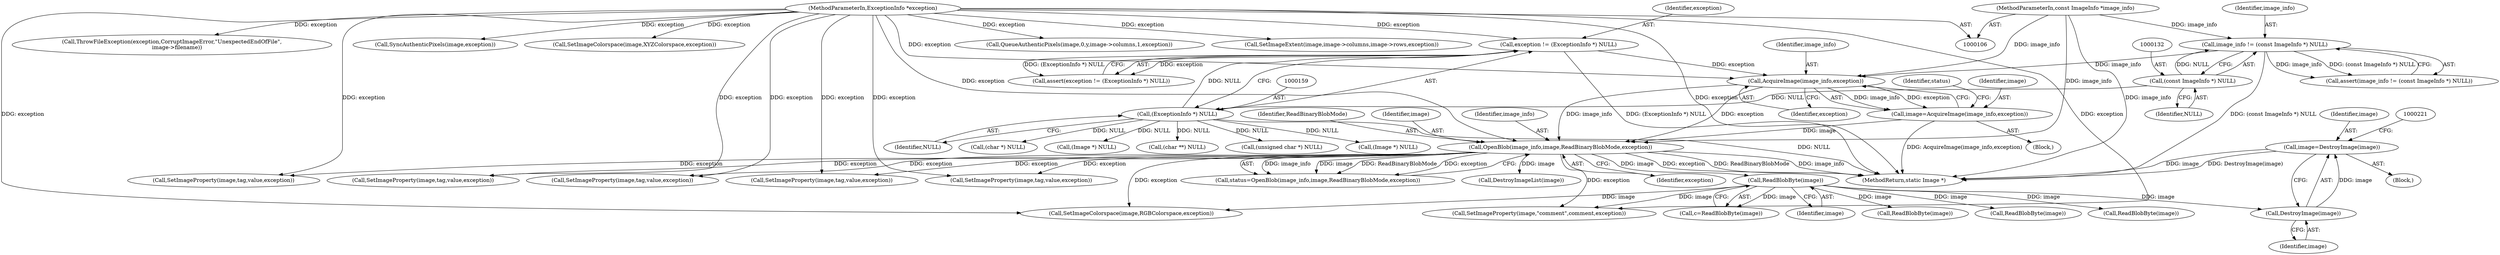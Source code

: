digraph "0_ImageMagick_97aa7d7cfd2027f6ba7ce42caf8b798541b9cdc6@pointer" {
"1000215" [label="(Call,image=DestroyImage(image))"];
"1000217" [label="(Call,DestroyImage(image))"];
"1000208" [label="(Call,ReadBlobByte(image))"];
"1000174" [label="(Call,OpenBlob(image_info,image,ReadBinaryBlobMode,exception))"];
"1000169" [label="(Call,AcquireImage(image_info,exception))"];
"1000129" [label="(Call,image_info != (const ImageInfo *) NULL)"];
"1000107" [label="(MethodParameterIn,const ImageInfo *image_info)"];
"1000131" [label="(Call,(const ImageInfo *) NULL)"];
"1000156" [label="(Call,exception != (ExceptionInfo *) NULL)"];
"1000108" [label="(MethodParameterIn,ExceptionInfo *exception)"];
"1000158" [label="(Call,(ExceptionInfo *) NULL)"];
"1000167" [label="(Call,image=AcquireImage(image_info,exception))"];
"1000209" [label="(Identifier,image)"];
"1000133" [label="(Identifier,NULL)"];
"1000520" [label="(Call,SetImageProperty(image,tag,value,exception))"];
"1000255" [label="(Call,(char *) NULL)"];
"1000173" [label="(Identifier,status)"];
"1000177" [label="(Identifier,ReadBinaryBlobMode)"];
"1000156" [label="(Call,exception != (ExceptionInfo *) NULL)"];
"1000128" [label="(Call,assert(image_info != (const ImageInfo *) NULL))"];
"1001433" [label="(MethodReturn,static Image *)"];
"1001387" [label="(Call,SyncAuthenticPixels(image,exception))"];
"1000220" [label="(Call,(Image *) NULL)"];
"1000168" [label="(Identifier,image)"];
"1000218" [label="(Identifier,image)"];
"1000542" [label="(Call,(char **) NULL)"];
"1000186" [label="(Call,DestroyImageList(image))"];
"1000860" [label="(Call,SetImageColorspace(image,XYZColorspace,exception))"];
"1000768" [label="(Call,SetImageProperty(image,tag,value,exception))"];
"1000711" [label="(Call,SetImageProperty(image,tag,value,exception))"];
"1000155" [label="(Call,assert(exception != (ExceptionInfo *) NULL))"];
"1000848" [label="(Call,SetImageColorspace(image,RGBColorspace,exception))"];
"1000785" [label="(Call,SetImageProperty(image,tag,value,exception))"];
"1000174" [label="(Call,OpenBlob(image_info,image,ReadBinaryBlobMode,exception))"];
"1000272" [label="(Call,ReadBlobByte(image))"];
"1000217" [label="(Call,DestroyImage(image))"];
"1000171" [label="(Identifier,exception)"];
"1000214" [label="(Block,)"];
"1000129" [label="(Call,image_info != (const ImageInfo *) NULL)"];
"1000108" [label="(MethodParameterIn,ExceptionInfo *exception)"];
"1000157" [label="(Identifier,exception)"];
"1000397" [label="(Call,ReadBlobByte(image))"];
"1000178" [label="(Identifier,exception)"];
"1000130" [label="(Identifier,image_info)"];
"1000930" [label="(Call,(unsigned char *) NULL)"];
"1000189" [label="(Call,(Image *) NULL)"];
"1000176" [label="(Identifier,image)"];
"1000555" [label="(Call,SetImageProperty(image,tag,value,exception))"];
"1000370" [label="(Call,ReadBlobByte(image))"];
"1000107" [label="(MethodParameterIn,const ImageInfo *image_info)"];
"1000170" [label="(Identifier,image_info)"];
"1001200" [label="(Call,QueueAuthenticPixels(image,0,y,image->columns,1,exception))"];
"1000898" [label="(Call,SetImageExtent(image,image->columns,image->rows,exception))"];
"1000215" [label="(Call,image=DestroyImage(image))"];
"1000175" [label="(Identifier,image_info)"];
"1000206" [label="(Call,c=ReadBlobByte(image))"];
"1000158" [label="(Call,(ExceptionInfo *) NULL)"];
"1000349" [label="(Call,SetImageProperty(image,\"comment\",comment,exception))"];
"1000109" [label="(Block,)"];
"1000208" [label="(Call,ReadBlobByte(image))"];
"1000216" [label="(Identifier,image)"];
"1000172" [label="(Call,status=OpenBlob(image_info,image,ReadBinaryBlobMode,exception))"];
"1001419" [label="(Call,ThrowFileException(exception,CorruptImageError,\"UnexpectedEndOfFile\",\n      image->filename))"];
"1000160" [label="(Identifier,NULL)"];
"1000131" [label="(Call,(const ImageInfo *) NULL)"];
"1000167" [label="(Call,image=AcquireImage(image_info,exception))"];
"1000169" [label="(Call,AcquireImage(image_info,exception))"];
"1000215" -> "1000214"  [label="AST: "];
"1000215" -> "1000217"  [label="CFG: "];
"1000216" -> "1000215"  [label="AST: "];
"1000217" -> "1000215"  [label="AST: "];
"1000221" -> "1000215"  [label="CFG: "];
"1000215" -> "1001433"  [label="DDG: image"];
"1000215" -> "1001433"  [label="DDG: DestroyImage(image)"];
"1000217" -> "1000215"  [label="DDG: image"];
"1000217" -> "1000218"  [label="CFG: "];
"1000218" -> "1000217"  [label="AST: "];
"1000208" -> "1000217"  [label="DDG: image"];
"1000208" -> "1000206"  [label="AST: "];
"1000208" -> "1000209"  [label="CFG: "];
"1000209" -> "1000208"  [label="AST: "];
"1000206" -> "1000208"  [label="CFG: "];
"1000208" -> "1000206"  [label="DDG: image"];
"1000174" -> "1000208"  [label="DDG: image"];
"1000208" -> "1000272"  [label="DDG: image"];
"1000208" -> "1000349"  [label="DDG: image"];
"1000208" -> "1000370"  [label="DDG: image"];
"1000208" -> "1000397"  [label="DDG: image"];
"1000208" -> "1000848"  [label="DDG: image"];
"1000174" -> "1000172"  [label="AST: "];
"1000174" -> "1000178"  [label="CFG: "];
"1000175" -> "1000174"  [label="AST: "];
"1000176" -> "1000174"  [label="AST: "];
"1000177" -> "1000174"  [label="AST: "];
"1000178" -> "1000174"  [label="AST: "];
"1000172" -> "1000174"  [label="CFG: "];
"1000174" -> "1001433"  [label="DDG: exception"];
"1000174" -> "1001433"  [label="DDG: ReadBinaryBlobMode"];
"1000174" -> "1001433"  [label="DDG: image_info"];
"1000174" -> "1000172"  [label="DDG: image_info"];
"1000174" -> "1000172"  [label="DDG: image"];
"1000174" -> "1000172"  [label="DDG: ReadBinaryBlobMode"];
"1000174" -> "1000172"  [label="DDG: exception"];
"1000169" -> "1000174"  [label="DDG: image_info"];
"1000169" -> "1000174"  [label="DDG: exception"];
"1000107" -> "1000174"  [label="DDG: image_info"];
"1000167" -> "1000174"  [label="DDG: image"];
"1000108" -> "1000174"  [label="DDG: exception"];
"1000174" -> "1000186"  [label="DDG: image"];
"1000174" -> "1000349"  [label="DDG: exception"];
"1000174" -> "1000520"  [label="DDG: exception"];
"1000174" -> "1000555"  [label="DDG: exception"];
"1000174" -> "1000711"  [label="DDG: exception"];
"1000174" -> "1000768"  [label="DDG: exception"];
"1000174" -> "1000785"  [label="DDG: exception"];
"1000174" -> "1000848"  [label="DDG: exception"];
"1000169" -> "1000167"  [label="AST: "];
"1000169" -> "1000171"  [label="CFG: "];
"1000170" -> "1000169"  [label="AST: "];
"1000171" -> "1000169"  [label="AST: "];
"1000167" -> "1000169"  [label="CFG: "];
"1000169" -> "1000167"  [label="DDG: image_info"];
"1000169" -> "1000167"  [label="DDG: exception"];
"1000129" -> "1000169"  [label="DDG: image_info"];
"1000107" -> "1000169"  [label="DDG: image_info"];
"1000156" -> "1000169"  [label="DDG: exception"];
"1000108" -> "1000169"  [label="DDG: exception"];
"1000129" -> "1000128"  [label="AST: "];
"1000129" -> "1000131"  [label="CFG: "];
"1000130" -> "1000129"  [label="AST: "];
"1000131" -> "1000129"  [label="AST: "];
"1000128" -> "1000129"  [label="CFG: "];
"1000129" -> "1001433"  [label="DDG: (const ImageInfo *) NULL"];
"1000129" -> "1000128"  [label="DDG: image_info"];
"1000129" -> "1000128"  [label="DDG: (const ImageInfo *) NULL"];
"1000107" -> "1000129"  [label="DDG: image_info"];
"1000131" -> "1000129"  [label="DDG: NULL"];
"1000107" -> "1000106"  [label="AST: "];
"1000107" -> "1001433"  [label="DDG: image_info"];
"1000131" -> "1000133"  [label="CFG: "];
"1000132" -> "1000131"  [label="AST: "];
"1000133" -> "1000131"  [label="AST: "];
"1000131" -> "1000158"  [label="DDG: NULL"];
"1000156" -> "1000155"  [label="AST: "];
"1000156" -> "1000158"  [label="CFG: "];
"1000157" -> "1000156"  [label="AST: "];
"1000158" -> "1000156"  [label="AST: "];
"1000155" -> "1000156"  [label="CFG: "];
"1000156" -> "1001433"  [label="DDG: (ExceptionInfo *) NULL"];
"1000156" -> "1000155"  [label="DDG: exception"];
"1000156" -> "1000155"  [label="DDG: (ExceptionInfo *) NULL"];
"1000108" -> "1000156"  [label="DDG: exception"];
"1000158" -> "1000156"  [label="DDG: NULL"];
"1000108" -> "1000106"  [label="AST: "];
"1000108" -> "1001433"  [label="DDG: exception"];
"1000108" -> "1000349"  [label="DDG: exception"];
"1000108" -> "1000520"  [label="DDG: exception"];
"1000108" -> "1000555"  [label="DDG: exception"];
"1000108" -> "1000711"  [label="DDG: exception"];
"1000108" -> "1000768"  [label="DDG: exception"];
"1000108" -> "1000785"  [label="DDG: exception"];
"1000108" -> "1000848"  [label="DDG: exception"];
"1000108" -> "1000860"  [label="DDG: exception"];
"1000108" -> "1000898"  [label="DDG: exception"];
"1000108" -> "1001200"  [label="DDG: exception"];
"1000108" -> "1001387"  [label="DDG: exception"];
"1000108" -> "1001419"  [label="DDG: exception"];
"1000158" -> "1000160"  [label="CFG: "];
"1000159" -> "1000158"  [label="AST: "];
"1000160" -> "1000158"  [label="AST: "];
"1000158" -> "1001433"  [label="DDG: NULL"];
"1000158" -> "1000189"  [label="DDG: NULL"];
"1000158" -> "1000220"  [label="DDG: NULL"];
"1000158" -> "1000255"  [label="DDG: NULL"];
"1000158" -> "1000542"  [label="DDG: NULL"];
"1000158" -> "1000930"  [label="DDG: NULL"];
"1000167" -> "1000109"  [label="AST: "];
"1000168" -> "1000167"  [label="AST: "];
"1000173" -> "1000167"  [label="CFG: "];
"1000167" -> "1001433"  [label="DDG: AcquireImage(image_info,exception)"];
}
